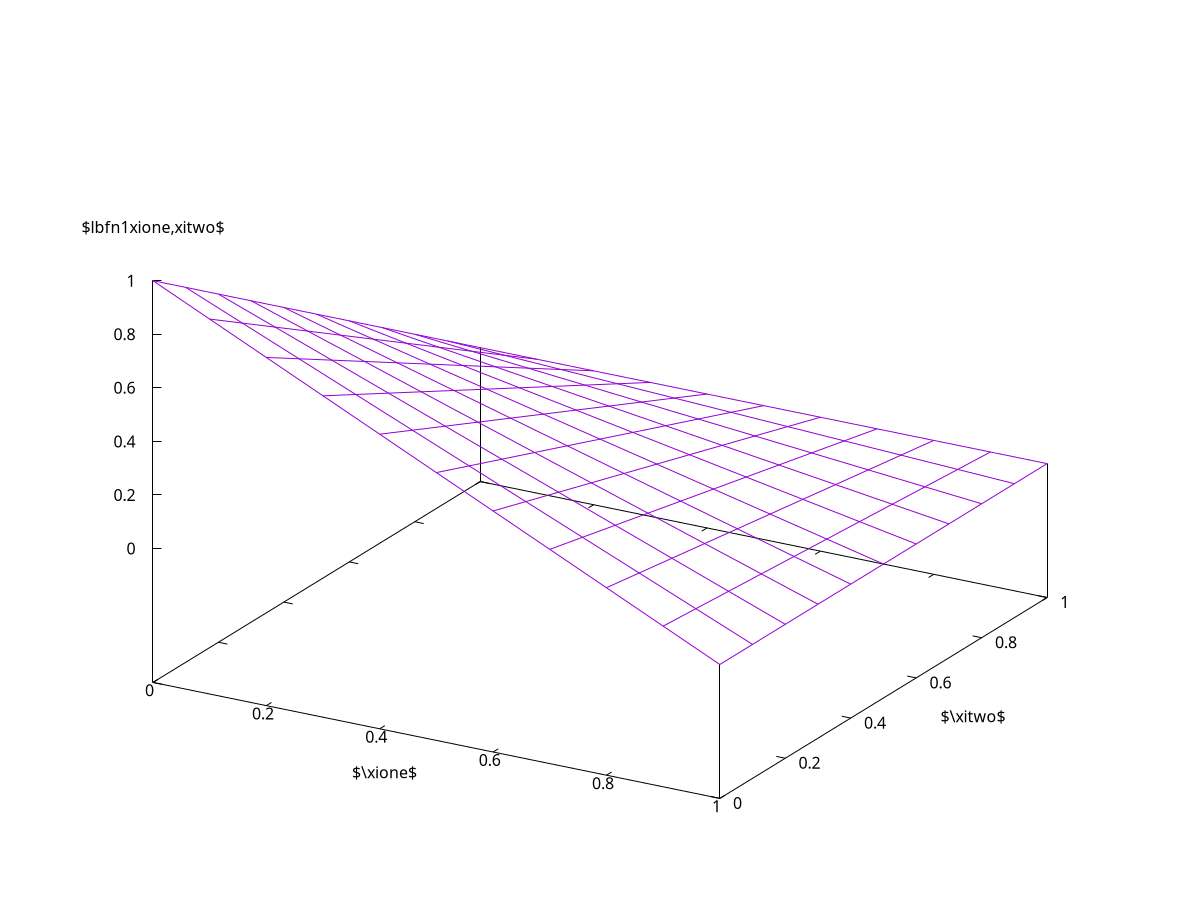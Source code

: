 #set title "Bilinear Lagrange basis functions"
set nokey
set samples 21
set isosample 11
set xlabel "$\\xione$"
set ylabel "$\\xitwo$"
set label 1 "$\\lbfn{1}{\\xione,\\xitwo}$" at 0.00, 0.00, 1.20 centre
#set xtics  0.00,0.25,1
#set ytics -0.25,0.25,1
psi1(x,y)=(1.0-x)*(1.0-y)
set xrange [0:1]
set yrange [0:1]
set zrange [0:1]
splot psi1(x,y)
 
